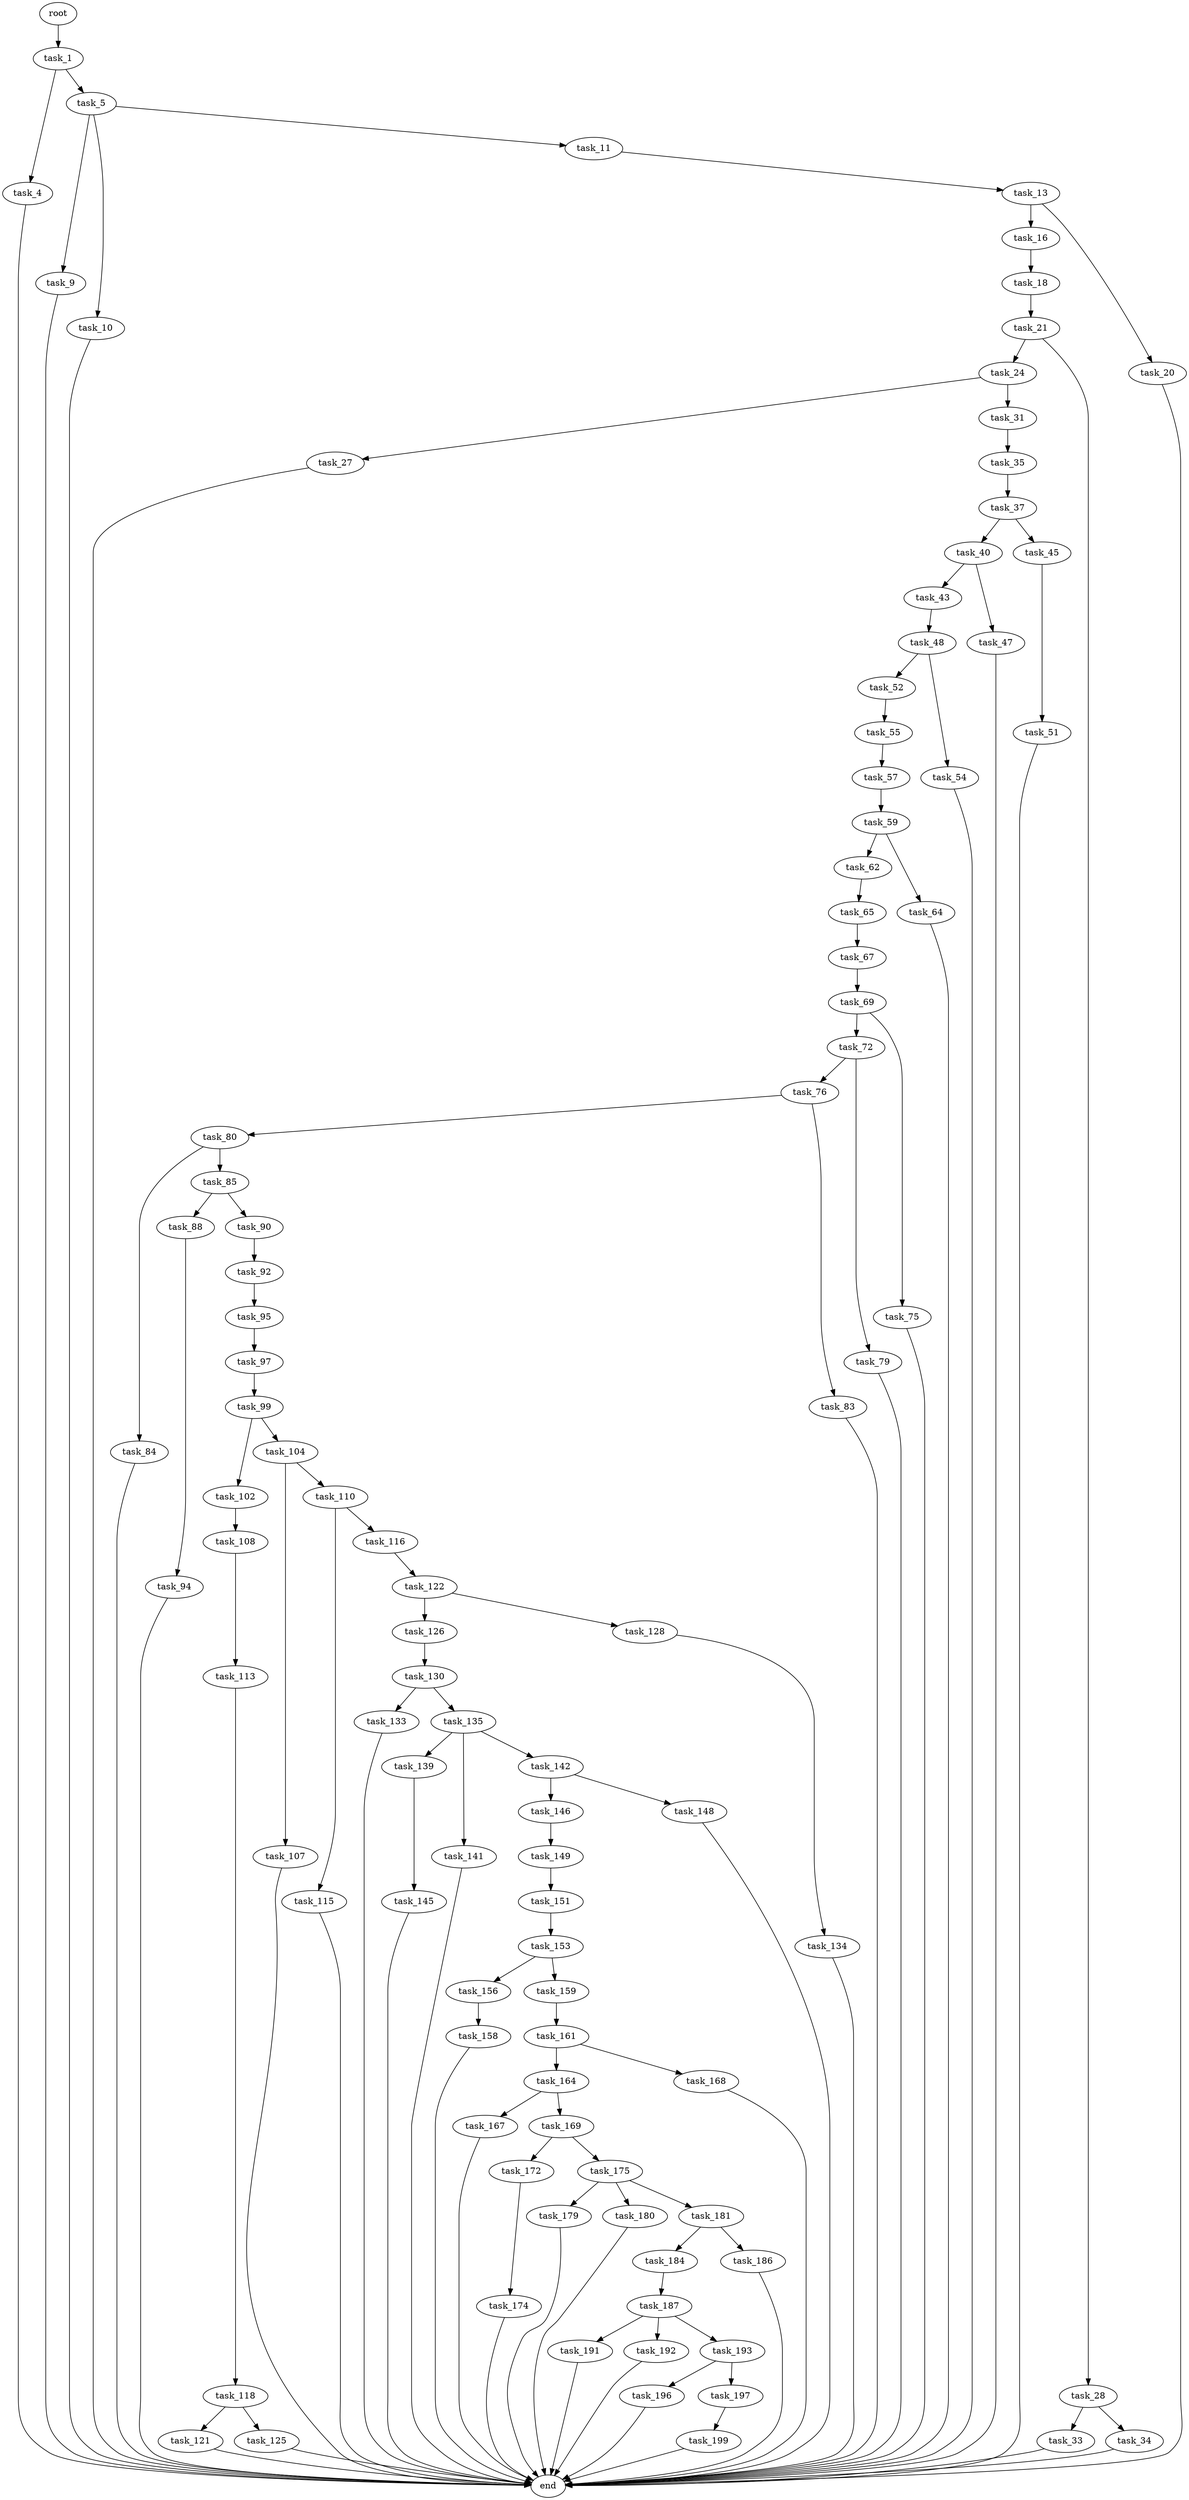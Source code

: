 digraph G {
  root [size="0.000000"];
  task_1 [size="9114986018.000000"];
  task_4 [size="782757789696.000000"];
  task_5 [size="4158237509.000000"];
  end [size="0.000000"];
  task_9 [size="149813138520.000000"];
  task_10 [size="231928233984.000000"];
  task_11 [size="68719476736.000000"];
  task_13 [size="37247035265.000000"];
  task_16 [size="713925494380.000000"];
  task_20 [size="1334432022109.000000"];
  task_18 [size="145068620868.000000"];
  task_21 [size="368293445632.000000"];
  task_24 [size="231928233984.000000"];
  task_28 [size="28991029248.000000"];
  task_27 [size="15532214067.000000"];
  task_31 [size="95039227524.000000"];
  task_33 [size="4040700749.000000"];
  task_34 [size="35969025100.000000"];
  task_35 [size="8589934592.000000"];
  task_37 [size="5558726044.000000"];
  task_40 [size="92812716229.000000"];
  task_45 [size="6757275762.000000"];
  task_43 [size="1161101625.000000"];
  task_47 [size="11746921658.000000"];
  task_48 [size="549755813888.000000"];
  task_51 [size="476457155238.000000"];
  task_52 [size="414499216.000000"];
  task_54 [size="2851946136.000000"];
  task_55 [size="5590899176.000000"];
  task_57 [size="4288425593.000000"];
  task_59 [size="9074606632.000000"];
  task_62 [size="2764754798.000000"];
  task_64 [size="8589934592.000000"];
  task_65 [size="66100256400.000000"];
  task_67 [size="103241985490.000000"];
  task_69 [size="450570157350.000000"];
  task_72 [size="368293445632.000000"];
  task_75 [size="8420402836.000000"];
  task_76 [size="8589934592.000000"];
  task_79 [size="173613651872.000000"];
  task_80 [size="8315164208.000000"];
  task_83 [size="192501394956.000000"];
  task_84 [size="656182939152.000000"];
  task_85 [size="14230520875.000000"];
  task_88 [size="134217728000.000000"];
  task_90 [size="10475403623.000000"];
  task_94 [size="490718790780.000000"];
  task_92 [size="1073741824000.000000"];
  task_95 [size="1406209766.000000"];
  task_97 [size="782757789696.000000"];
  task_99 [size="325253331230.000000"];
  task_102 [size="130078256060.000000"];
  task_104 [size="368293445632.000000"];
  task_108 [size="1432456600.000000"];
  task_107 [size="17446107412.000000"];
  task_110 [size="597434910904.000000"];
  task_113 [size="226796962615.000000"];
  task_115 [size="134217728000.000000"];
  task_116 [size="192008400471.000000"];
  task_118 [size="782757789696.000000"];
  task_122 [size="46468267082.000000"];
  task_121 [size="28991029248.000000"];
  task_125 [size="112493028769.000000"];
  task_126 [size="2916024310.000000"];
  task_128 [size="409281408276.000000"];
  task_130 [size="1223268610325.000000"];
  task_134 [size="39359962147.000000"];
  task_133 [size="11532807575.000000"];
  task_135 [size="133180523472.000000"];
  task_139 [size="1538287804.000000"];
  task_141 [size="609074851325.000000"];
  task_142 [size="20703359901.000000"];
  task_145 [size="570236350153.000000"];
  task_146 [size="8589934592.000000"];
  task_148 [size="28991029248.000000"];
  task_149 [size="51104224353.000000"];
  task_151 [size="24873769680.000000"];
  task_153 [size="29724957125.000000"];
  task_156 [size="231928233984.000000"];
  task_159 [size="65848879128.000000"];
  task_158 [size="368293445632.000000"];
  task_161 [size="267942370436.000000"];
  task_164 [size="668173893627.000000"];
  task_168 [size="11877798966.000000"];
  task_167 [size="134217728000.000000"];
  task_169 [size="1073741824000.000000"];
  task_172 [size="6791340299.000000"];
  task_175 [size="31504072894.000000"];
  task_174 [size="498792531122.000000"];
  task_179 [size="231928233984.000000"];
  task_180 [size="24437740704.000000"];
  task_181 [size="70822312907.000000"];
  task_184 [size="297947126148.000000"];
  task_186 [size="16266346073.000000"];
  task_187 [size="782757789696.000000"];
  task_191 [size="502429076.000000"];
  task_192 [size="5801500377.000000"];
  task_193 [size="287158674717.000000"];
  task_196 [size="3622865410.000000"];
  task_197 [size="32753828354.000000"];
  task_199 [size="8589934592.000000"];

  root -> task_1 [size="1.000000"];
  task_1 -> task_4 [size="411041792.000000"];
  task_1 -> task_5 [size="411041792.000000"];
  task_4 -> end [size="1.000000"];
  task_5 -> task_9 [size="209715200.000000"];
  task_5 -> task_10 [size="209715200.000000"];
  task_5 -> task_11 [size="209715200.000000"];
  task_9 -> end [size="1.000000"];
  task_10 -> end [size="1.000000"];
  task_11 -> task_13 [size="134217728.000000"];
  task_13 -> task_16 [size="75497472.000000"];
  task_13 -> task_20 [size="75497472.000000"];
  task_16 -> task_18 [size="679477248.000000"];
  task_20 -> end [size="1.000000"];
  task_18 -> task_21 [size="134217728.000000"];
  task_21 -> task_24 [size="411041792.000000"];
  task_21 -> task_28 [size="411041792.000000"];
  task_24 -> task_27 [size="301989888.000000"];
  task_24 -> task_31 [size="301989888.000000"];
  task_28 -> task_33 [size="75497472.000000"];
  task_28 -> task_34 [size="75497472.000000"];
  task_27 -> end [size="1.000000"];
  task_31 -> task_35 [size="134217728.000000"];
  task_33 -> end [size="1.000000"];
  task_34 -> end [size="1.000000"];
  task_35 -> task_37 [size="33554432.000000"];
  task_37 -> task_40 [size="536870912.000000"];
  task_37 -> task_45 [size="536870912.000000"];
  task_40 -> task_43 [size="209715200.000000"];
  task_40 -> task_47 [size="209715200.000000"];
  task_45 -> task_51 [size="209715200.000000"];
  task_43 -> task_48 [size="33554432.000000"];
  task_47 -> end [size="1.000000"];
  task_48 -> task_52 [size="536870912.000000"];
  task_48 -> task_54 [size="536870912.000000"];
  task_51 -> end [size="1.000000"];
  task_52 -> task_55 [size="33554432.000000"];
  task_54 -> end [size="1.000000"];
  task_55 -> task_57 [size="209715200.000000"];
  task_57 -> task_59 [size="209715200.000000"];
  task_59 -> task_62 [size="209715200.000000"];
  task_59 -> task_64 [size="209715200.000000"];
  task_62 -> task_65 [size="75497472.000000"];
  task_64 -> end [size="1.000000"];
  task_65 -> task_67 [size="134217728.000000"];
  task_67 -> task_69 [size="75497472.000000"];
  task_69 -> task_72 [size="679477248.000000"];
  task_69 -> task_75 [size="679477248.000000"];
  task_72 -> task_76 [size="411041792.000000"];
  task_72 -> task_79 [size="411041792.000000"];
  task_75 -> end [size="1.000000"];
  task_76 -> task_80 [size="33554432.000000"];
  task_76 -> task_83 [size="33554432.000000"];
  task_79 -> end [size="1.000000"];
  task_80 -> task_84 [size="134217728.000000"];
  task_80 -> task_85 [size="134217728.000000"];
  task_83 -> end [size="1.000000"];
  task_84 -> end [size="1.000000"];
  task_85 -> task_88 [size="679477248.000000"];
  task_85 -> task_90 [size="679477248.000000"];
  task_88 -> task_94 [size="209715200.000000"];
  task_90 -> task_92 [size="679477248.000000"];
  task_94 -> end [size="1.000000"];
  task_92 -> task_95 [size="838860800.000000"];
  task_95 -> task_97 [size="33554432.000000"];
  task_97 -> task_99 [size="679477248.000000"];
  task_99 -> task_102 [size="209715200.000000"];
  task_99 -> task_104 [size="209715200.000000"];
  task_102 -> task_108 [size="301989888.000000"];
  task_104 -> task_107 [size="411041792.000000"];
  task_104 -> task_110 [size="411041792.000000"];
  task_108 -> task_113 [size="75497472.000000"];
  task_107 -> end [size="1.000000"];
  task_110 -> task_115 [size="536870912.000000"];
  task_110 -> task_116 [size="536870912.000000"];
  task_113 -> task_118 [size="301989888.000000"];
  task_115 -> end [size="1.000000"];
  task_116 -> task_122 [size="209715200.000000"];
  task_118 -> task_121 [size="679477248.000000"];
  task_118 -> task_125 [size="679477248.000000"];
  task_122 -> task_126 [size="33554432.000000"];
  task_122 -> task_128 [size="33554432.000000"];
  task_121 -> end [size="1.000000"];
  task_125 -> end [size="1.000000"];
  task_126 -> task_130 [size="75497472.000000"];
  task_128 -> task_134 [size="536870912.000000"];
  task_130 -> task_133 [size="838860800.000000"];
  task_130 -> task_135 [size="838860800.000000"];
  task_134 -> end [size="1.000000"];
  task_133 -> end [size="1.000000"];
  task_135 -> task_139 [size="134217728.000000"];
  task_135 -> task_141 [size="134217728.000000"];
  task_135 -> task_142 [size="134217728.000000"];
  task_139 -> task_145 [size="75497472.000000"];
  task_141 -> end [size="1.000000"];
  task_142 -> task_146 [size="679477248.000000"];
  task_142 -> task_148 [size="679477248.000000"];
  task_145 -> end [size="1.000000"];
  task_146 -> task_149 [size="33554432.000000"];
  task_148 -> end [size="1.000000"];
  task_149 -> task_151 [size="838860800.000000"];
  task_151 -> task_153 [size="536870912.000000"];
  task_153 -> task_156 [size="75497472.000000"];
  task_153 -> task_159 [size="75497472.000000"];
  task_156 -> task_158 [size="301989888.000000"];
  task_159 -> task_161 [size="75497472.000000"];
  task_158 -> end [size="1.000000"];
  task_161 -> task_164 [size="536870912.000000"];
  task_161 -> task_168 [size="536870912.000000"];
  task_164 -> task_167 [size="411041792.000000"];
  task_164 -> task_169 [size="411041792.000000"];
  task_168 -> end [size="1.000000"];
  task_167 -> end [size="1.000000"];
  task_169 -> task_172 [size="838860800.000000"];
  task_169 -> task_175 [size="838860800.000000"];
  task_172 -> task_174 [size="209715200.000000"];
  task_175 -> task_179 [size="33554432.000000"];
  task_175 -> task_180 [size="33554432.000000"];
  task_175 -> task_181 [size="33554432.000000"];
  task_174 -> end [size="1.000000"];
  task_179 -> end [size="1.000000"];
  task_180 -> end [size="1.000000"];
  task_181 -> task_184 [size="75497472.000000"];
  task_181 -> task_186 [size="75497472.000000"];
  task_184 -> task_187 [size="679477248.000000"];
  task_186 -> end [size="1.000000"];
  task_187 -> task_191 [size="679477248.000000"];
  task_187 -> task_192 [size="679477248.000000"];
  task_187 -> task_193 [size="679477248.000000"];
  task_191 -> end [size="1.000000"];
  task_192 -> end [size="1.000000"];
  task_193 -> task_196 [size="301989888.000000"];
  task_193 -> task_197 [size="301989888.000000"];
  task_196 -> end [size="1.000000"];
  task_197 -> task_199 [size="679477248.000000"];
  task_199 -> end [size="1.000000"];
}
